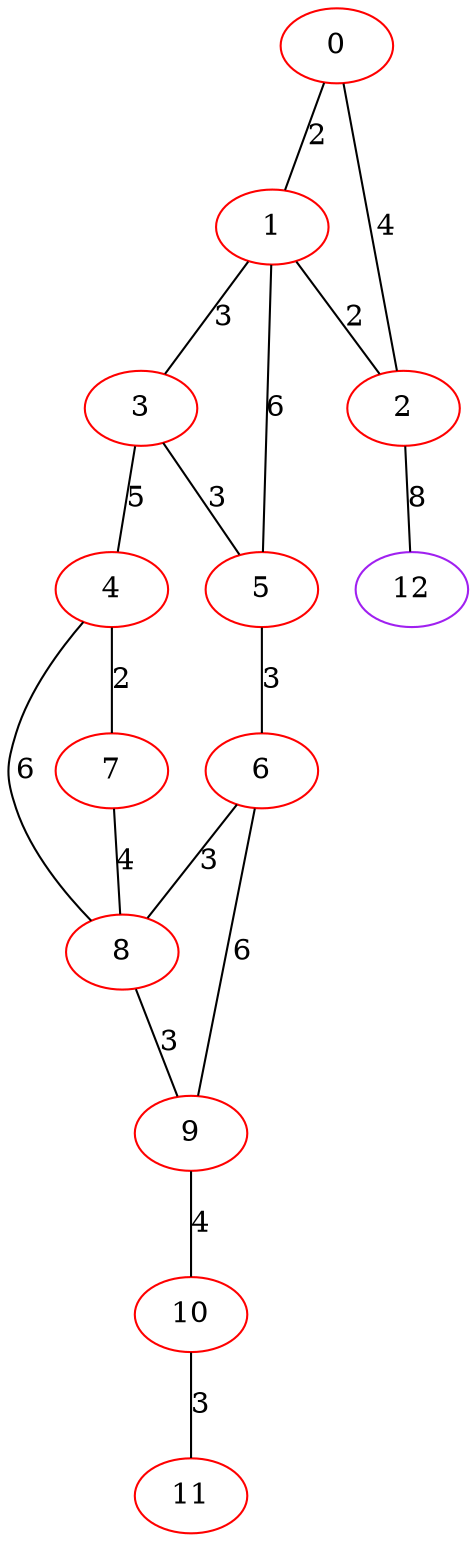 graph "" {
0 [color=red, weight=1];
1 [color=red, weight=1];
2 [color=red, weight=1];
3 [color=red, weight=1];
4 [color=red, weight=1];
5 [color=red, weight=1];
6 [color=red, weight=1];
7 [color=red, weight=1];
8 [color=red, weight=1];
9 [color=red, weight=1];
10 [color=red, weight=1];
11 [color=red, weight=1];
12 [color=purple, weight=4];
0 -- 1  [key=0, label=2];
0 -- 2  [key=0, label=4];
1 -- 2  [key=0, label=2];
1 -- 3  [key=0, label=3];
1 -- 5  [key=0, label=6];
2 -- 12  [key=0, label=8];
3 -- 4  [key=0, label=5];
3 -- 5  [key=0, label=3];
4 -- 8  [key=0, label=6];
4 -- 7  [key=0, label=2];
5 -- 6  [key=0, label=3];
6 -- 8  [key=0, label=3];
6 -- 9  [key=0, label=6];
7 -- 8  [key=0, label=4];
8 -- 9  [key=0, label=3];
9 -- 10  [key=0, label=4];
10 -- 11  [key=0, label=3];
}
